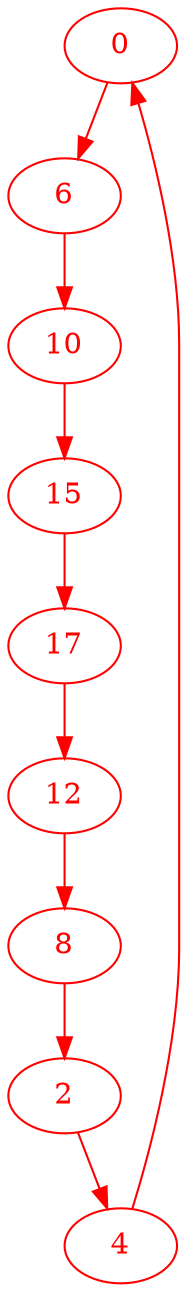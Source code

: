 digraph g{
node [color = red, fontcolor=red]; 0 2 4 6 8 10 12 15 17 ;
0 -> 6 [color=red] ;
2 -> 4 [color=red] ;
4 -> 0 [color=red] ;
6 -> 10 [color=red] ;
8 -> 2 [color=red] ;
10 -> 15 [color=red] ;
12 -> 8 [color=red] ;
15 -> 17 [color=red] ;
17 -> 12 [color=red] ;
}